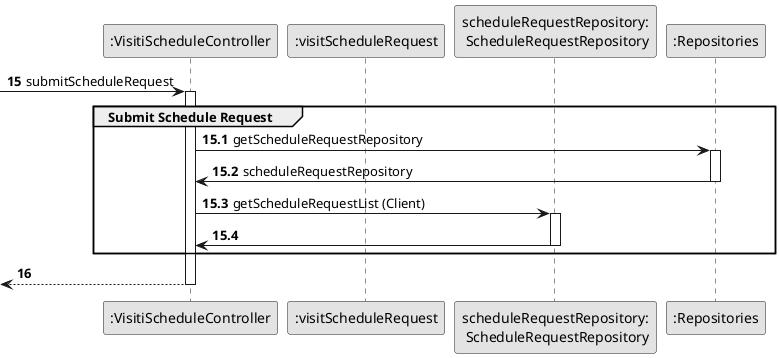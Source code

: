 @startuml
skinparam monochrome true
skinparam packageStyle rectangle
skinparam shadowing false



'hide footbox


participant ":VisitiScheduleController" as CTRL
participant ":visitScheduleRequest" as visit
participant "scheduleRequestRepository:\n ScheduleRequestRepository" as schdlRep
participant ":Repositories" as repositories

autonumber 15
-> CTRL : submitScheduleRequest
autonumber 15.1
activate CTRL

    group Submit Schedule Request



          CTRL -> repositories : getScheduleRequestRepository
          activate repositories

          repositories -> CTRL : scheduleRequestRepository
          deactivate repositories

          CTRL -> schdlRep : getScheduleRequestList (Client)
          activate schdlRep

          schdlRep -> CTRL :
          deactivate schdlRep

    end
    autonumber 16
    <-- CTRL :
deactivate CTRL

@enduml